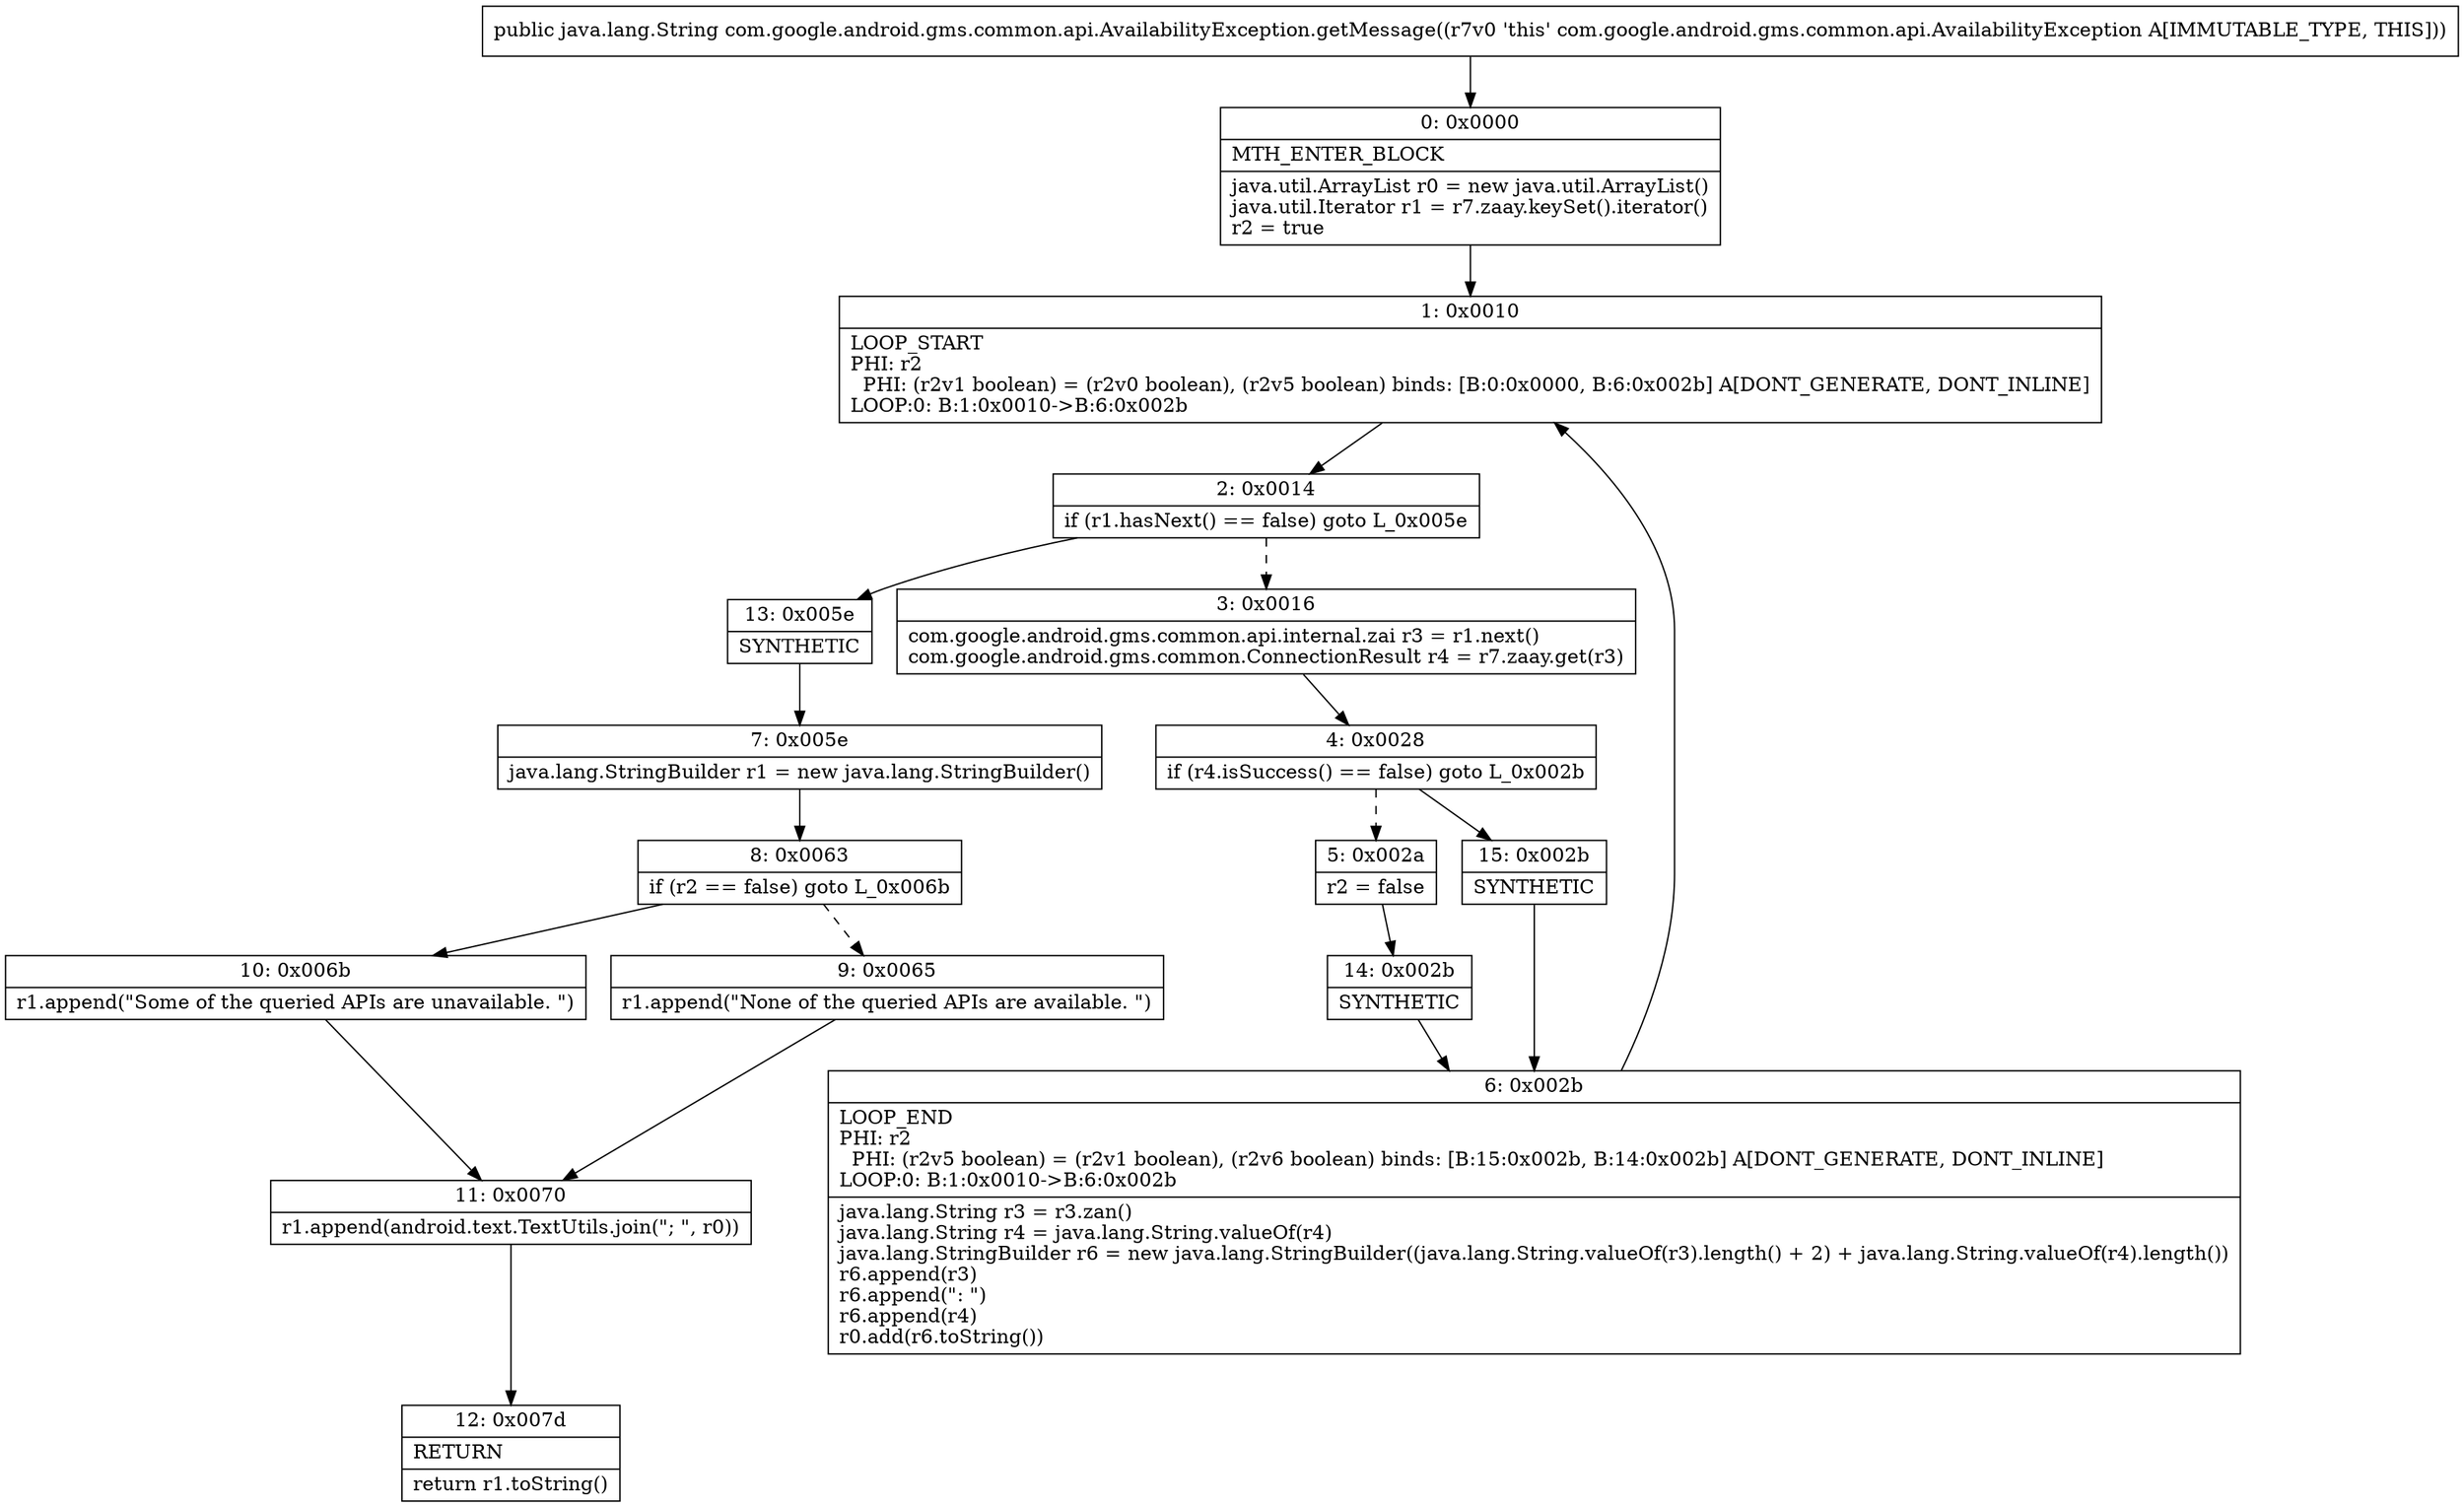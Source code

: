digraph "CFG forcom.google.android.gms.common.api.AvailabilityException.getMessage()Ljava\/lang\/String;" {
Node_0 [shape=record,label="{0\:\ 0x0000|MTH_ENTER_BLOCK\l|java.util.ArrayList r0 = new java.util.ArrayList()\ljava.util.Iterator r1 = r7.zaay.keySet().iterator()\lr2 = true\l}"];
Node_1 [shape=record,label="{1\:\ 0x0010|LOOP_START\lPHI: r2 \l  PHI: (r2v1 boolean) = (r2v0 boolean), (r2v5 boolean) binds: [B:0:0x0000, B:6:0x002b] A[DONT_GENERATE, DONT_INLINE]\lLOOP:0: B:1:0x0010\-\>B:6:0x002b\l}"];
Node_2 [shape=record,label="{2\:\ 0x0014|if (r1.hasNext() == false) goto L_0x005e\l}"];
Node_3 [shape=record,label="{3\:\ 0x0016|com.google.android.gms.common.api.internal.zai r3 = r1.next()\lcom.google.android.gms.common.ConnectionResult r4 = r7.zaay.get(r3)\l}"];
Node_4 [shape=record,label="{4\:\ 0x0028|if (r4.isSuccess() == false) goto L_0x002b\l}"];
Node_5 [shape=record,label="{5\:\ 0x002a|r2 = false\l}"];
Node_6 [shape=record,label="{6\:\ 0x002b|LOOP_END\lPHI: r2 \l  PHI: (r2v5 boolean) = (r2v1 boolean), (r2v6 boolean) binds: [B:15:0x002b, B:14:0x002b] A[DONT_GENERATE, DONT_INLINE]\lLOOP:0: B:1:0x0010\-\>B:6:0x002b\l|java.lang.String r3 = r3.zan()\ljava.lang.String r4 = java.lang.String.valueOf(r4)\ljava.lang.StringBuilder r6 = new java.lang.StringBuilder((java.lang.String.valueOf(r3).length() + 2) + java.lang.String.valueOf(r4).length())\lr6.append(r3)\lr6.append(\": \")\lr6.append(r4)\lr0.add(r6.toString())\l}"];
Node_7 [shape=record,label="{7\:\ 0x005e|java.lang.StringBuilder r1 = new java.lang.StringBuilder()\l}"];
Node_8 [shape=record,label="{8\:\ 0x0063|if (r2 == false) goto L_0x006b\l}"];
Node_9 [shape=record,label="{9\:\ 0x0065|r1.append(\"None of the queried APIs are available. \")\l}"];
Node_10 [shape=record,label="{10\:\ 0x006b|r1.append(\"Some of the queried APIs are unavailable. \")\l}"];
Node_11 [shape=record,label="{11\:\ 0x0070|r1.append(android.text.TextUtils.join(\"; \", r0))\l}"];
Node_12 [shape=record,label="{12\:\ 0x007d|RETURN\l|return r1.toString()\l}"];
Node_13 [shape=record,label="{13\:\ 0x005e|SYNTHETIC\l}"];
Node_14 [shape=record,label="{14\:\ 0x002b|SYNTHETIC\l}"];
Node_15 [shape=record,label="{15\:\ 0x002b|SYNTHETIC\l}"];
MethodNode[shape=record,label="{public java.lang.String com.google.android.gms.common.api.AvailabilityException.getMessage((r7v0 'this' com.google.android.gms.common.api.AvailabilityException A[IMMUTABLE_TYPE, THIS])) }"];
MethodNode -> Node_0;
Node_0 -> Node_1;
Node_1 -> Node_2;
Node_2 -> Node_3[style=dashed];
Node_2 -> Node_13;
Node_3 -> Node_4;
Node_4 -> Node_5[style=dashed];
Node_4 -> Node_15;
Node_5 -> Node_14;
Node_6 -> Node_1;
Node_7 -> Node_8;
Node_8 -> Node_9[style=dashed];
Node_8 -> Node_10;
Node_9 -> Node_11;
Node_10 -> Node_11;
Node_11 -> Node_12;
Node_13 -> Node_7;
Node_14 -> Node_6;
Node_15 -> Node_6;
}

